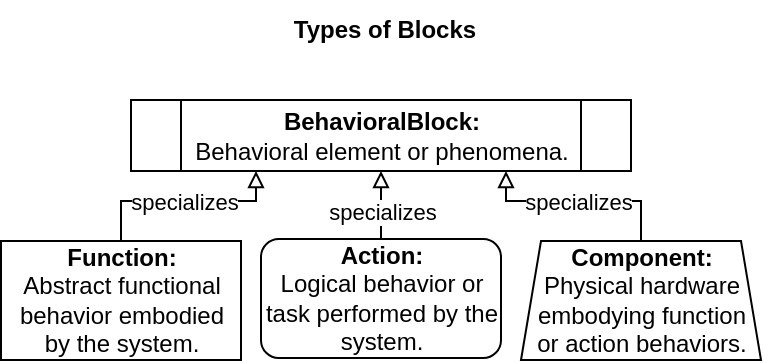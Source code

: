 <mxfile version="24.2.5" type="device">
  <diagram name="Page-1" id="l_sa3lmFlstI7wUaDaNd">
    <mxGraphModel dx="2427" dy="447" grid="1" gridSize="10" guides="1" tooltips="1" connect="1" arrows="1" fold="1" page="1" pageScale="1" pageWidth="850" pageHeight="1100" math="0" shadow="0">
      <root>
        <mxCell id="0" />
        <mxCell id="1" parent="0" />
        <mxCell id="HsjdqAM8q-zUFMkx7ou6-1" value="specializes" style="edgeStyle=orthogonalEdgeStyle;rounded=0;orthogonalLoop=1;jettySize=auto;html=1;exitX=0.5;exitY=0;exitDx=0;exitDy=0;entryX=0.25;entryY=1;entryDx=0;entryDy=0;endArrow=block;endFill=0;" edge="1" parent="1" source="HsjdqAM8q-zUFMkx7ou6-2" target="HsjdqAM8q-zUFMkx7ou6-5">
          <mxGeometry relative="1" as="geometry" />
        </mxCell>
        <mxCell id="HsjdqAM8q-zUFMkx7ou6-2" value="&lt;b&gt;Function:&lt;/b&gt;&lt;br&gt;Abstract functional behavior embodied by the system." style="rounded=0;whiteSpace=wrap;html=1;" vertex="1" parent="1">
          <mxGeometry x="-1446.5" y="130.5" width="120" height="59.5" as="geometry" />
        </mxCell>
        <mxCell id="HsjdqAM8q-zUFMkx7ou6-3" value="specializes" style="edgeStyle=orthogonalEdgeStyle;rounded=0;orthogonalLoop=1;jettySize=auto;html=1;exitX=0.5;exitY=0;exitDx=0;exitDy=0;endArrow=block;endFill=0;" edge="1" parent="1" source="HsjdqAM8q-zUFMkx7ou6-4" target="HsjdqAM8q-zUFMkx7ou6-5">
          <mxGeometry x="0.13" relative="1" as="geometry">
            <mxPoint as="offset" />
          </mxGeometry>
        </mxCell>
        <mxCell id="HsjdqAM8q-zUFMkx7ou6-4" value="&lt;b&gt;Action: &lt;br&gt;&lt;/b&gt;Logical behavior or task performed by the system." style="rounded=1;whiteSpace=wrap;html=1;" vertex="1" parent="1">
          <mxGeometry x="-1316.5" y="129.5" width="120" height="59.5" as="geometry" />
        </mxCell>
        <mxCell id="HsjdqAM8q-zUFMkx7ou6-5" value="&lt;b&gt;BehavioralBlock:&lt;/b&gt;&lt;br&gt;Behavioral element or phenomena." style="shape=process;whiteSpace=wrap;html=1;backgroundOutline=1;" vertex="1" parent="1">
          <mxGeometry x="-1381.5" y="60" width="250" height="35.5" as="geometry" />
        </mxCell>
        <mxCell id="HsjdqAM8q-zUFMkx7ou6-6" value="specializes" style="edgeStyle=orthogonalEdgeStyle;rounded=0;orthogonalLoop=1;jettySize=auto;html=1;exitX=0.5;exitY=0;exitDx=0;exitDy=0;entryX=0.75;entryY=1;entryDx=0;entryDy=0;endArrow=block;endFill=0;" edge="1" parent="1" source="HsjdqAM8q-zUFMkx7ou6-7" target="HsjdqAM8q-zUFMkx7ou6-5">
          <mxGeometry relative="1" as="geometry" />
        </mxCell>
        <mxCell id="HsjdqAM8q-zUFMkx7ou6-7" value="&lt;b&gt;Component:&lt;/b&gt;&lt;br&gt;Physical hardware embodying function or&amp;nbsp;action behaviors." style="shape=trapezoid;perimeter=trapezoidPerimeter;whiteSpace=wrap;html=1;fixedSize=1;size=10;" vertex="1" parent="1">
          <mxGeometry x="-1186.5" y="130.5" width="120" height="59.5" as="geometry" />
        </mxCell>
        <mxCell id="HsjdqAM8q-zUFMkx7ou6-8" value="&lt;b&gt;Types of Blocks&lt;/b&gt;" style="text;html=1;strokeColor=none;fillColor=none;align=center;verticalAlign=middle;whiteSpace=wrap;rounded=0;" vertex="1" parent="1">
          <mxGeometry x="-1302.5" y="10" width="95" height="30" as="geometry" />
        </mxCell>
      </root>
    </mxGraphModel>
  </diagram>
</mxfile>
